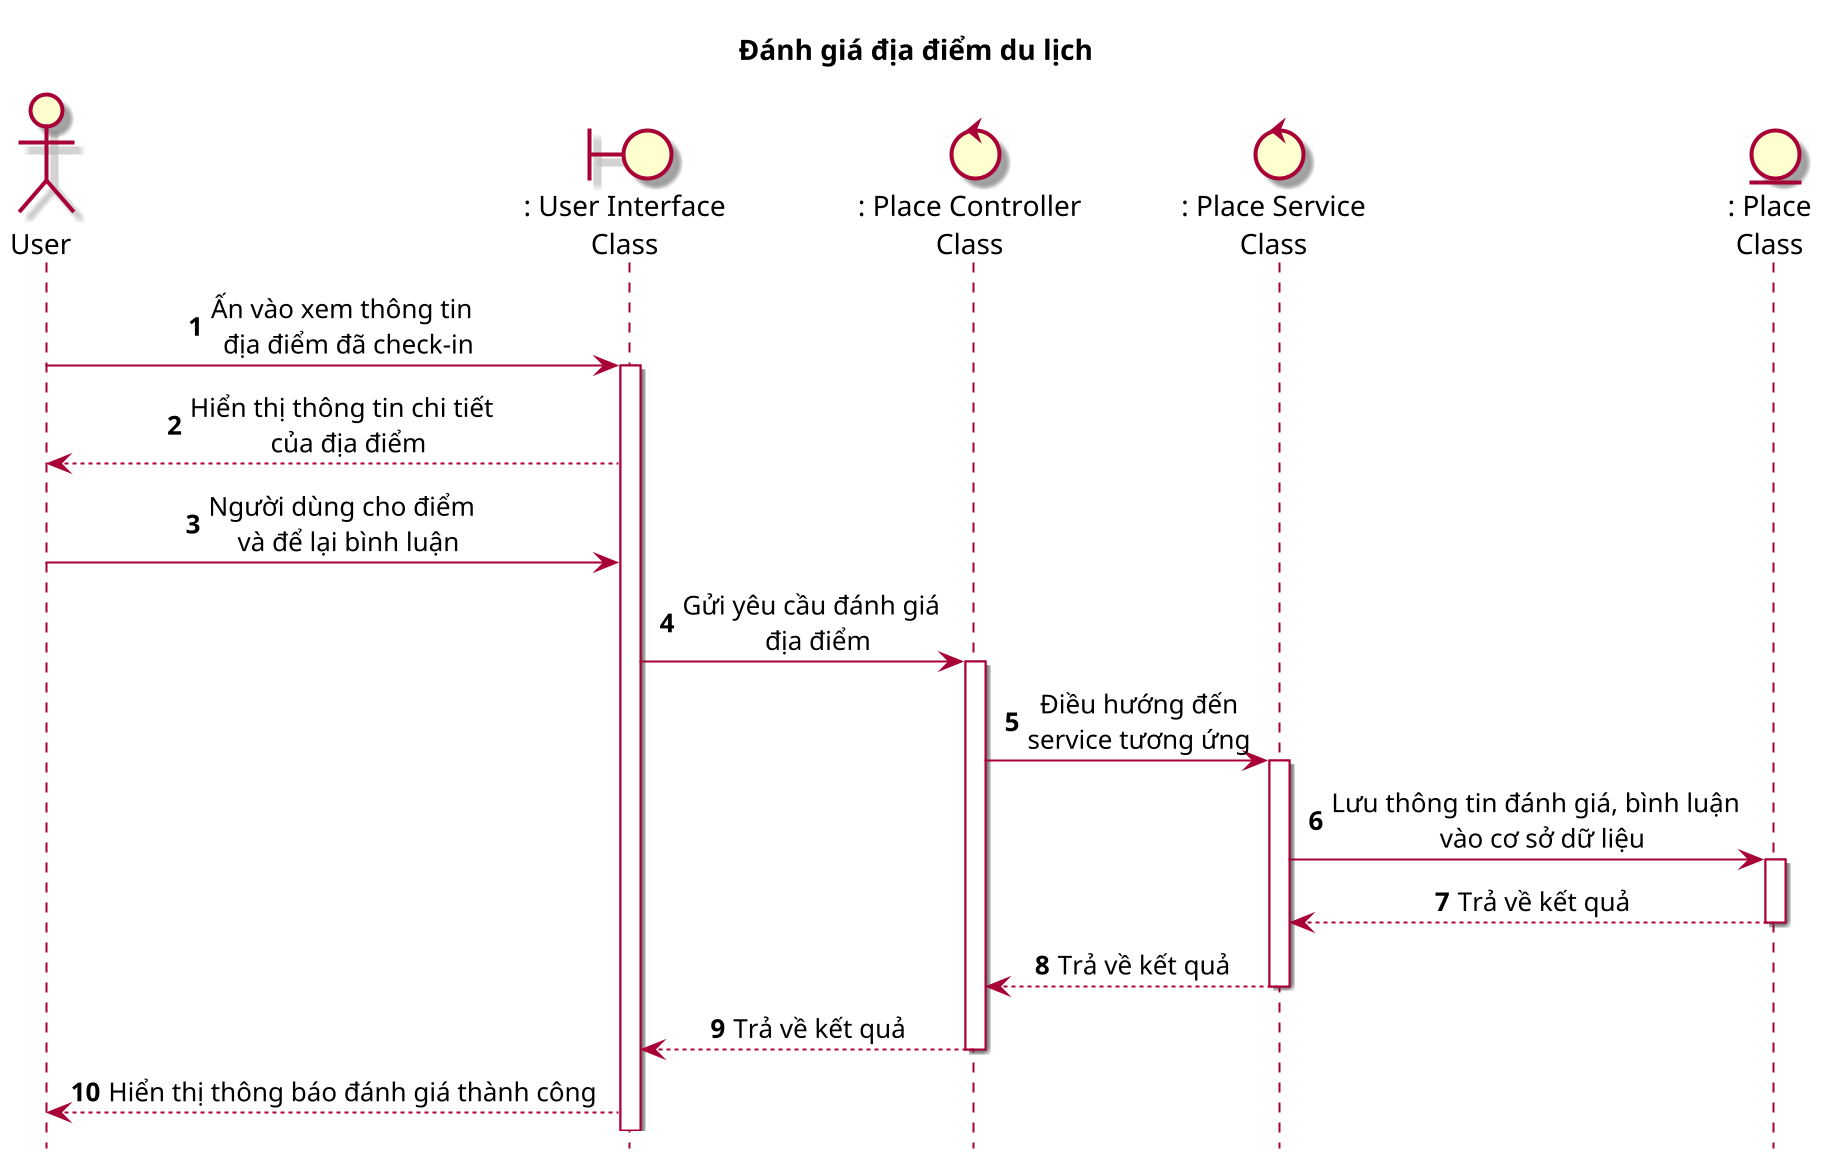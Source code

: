 @startuml SEQ16_DanhGiaDiaDiemDuLich

    title Đánh giá địa điểm du lịch

    skin rose
    scale 2
    skinparam sequenceMessageAlign center
    hide footbox

    actor User as user
    boundary ": User Interface\nClass" as ui
    control ": Place Controller\nClass" as pc
    control ": Place Service\nClass" as ps
    entity ": Place\nClass" as p

    autonumber

    user -> ui++ : Ấn vào xem thông tin \n địa điểm đã check-in
    ui --> user : Hiển thị thông tin chi tiết \n của địa điểm
    user -> ui : Người dùng cho điểm \n và để lại bình luận
    ui -> pc++ : Gửi yêu cầu đánh giá \n địa điểm
    pc -> ps++ : Điều hướng đến\nservice tương ứng
    ps -> p++ : Lưu thông tin đánh giá, bình luận \n vào cơ sở dữ liệu
    p --> ps : Trả về kết quả
    p --
    ps --> pc : Trả về kết quả
    ps --
    pc --> ui : Trả về kết quả
    pc --
    ui --> user : Hiển thị thông báo đánh giá thành công

@enduml